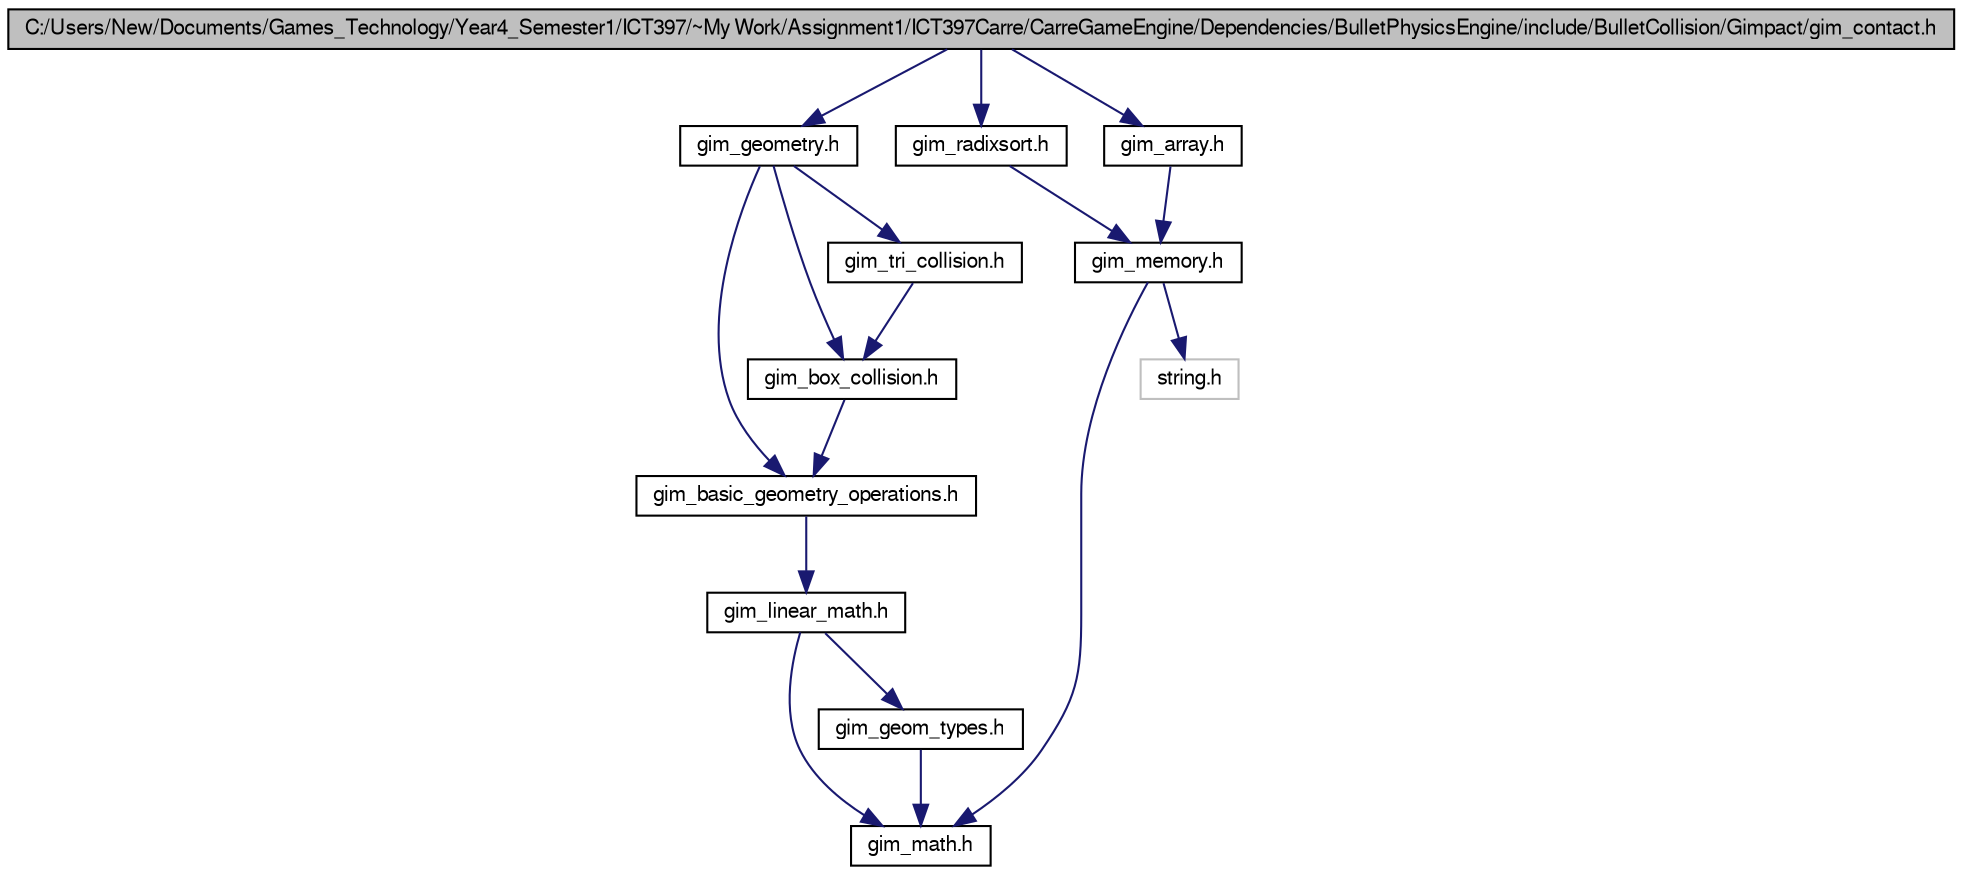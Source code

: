 digraph G
{
  bgcolor="transparent";
  edge [fontname="FreeSans",fontsize=10,labelfontname="FreeSans",labelfontsize=10];
  node [fontname="FreeSans",fontsize=10,shape=record];
  Node1 [label="C:/Users/New/Documents/Games_Technology/Year4_Semester1/ICT397/~My Work/Assignment1/ICT397Carre/CarreGameEngine/Dependencies/BulletPhysicsEngine/include/BulletCollision/Gimpact/gim_contact.h",height=0.2,width=0.4,color="black", fillcolor="grey75", style="filled" fontcolor="black"];
  Node1 -> Node2 [color="midnightblue",fontsize=10,style="solid"];
  Node2 [label="gim_geometry.h",height=0.2,width=0.4,color="black",URL="$gim__geometry_8h.html"];
  Node2 -> Node3 [color="midnightblue",fontsize=10,style="solid"];
  Node3 [label="gim_basic_geometry_operations.h",height=0.2,width=0.4,color="black",URL="$gim__basic__geometry__operations_8h.html"];
  Node3 -> Node4 [color="midnightblue",fontsize=10,style="solid"];
  Node4 [label="gim_linear_math.h",height=0.2,width=0.4,color="black",URL="$gim__linear__math_8h.html"];
  Node4 -> Node5 [color="midnightblue",fontsize=10,style="solid"];
  Node5 [label="gim_math.h",height=0.2,width=0.4,color="black",URL="$gim__math_8h.html"];
  Node4 -> Node6 [color="midnightblue",fontsize=10,style="solid"];
  Node6 [label="gim_geom_types.h",height=0.2,width=0.4,color="black",URL="$gim__geom__types_8h.html"];
  Node6 -> Node5 [color="midnightblue",fontsize=10,style="solid"];
  Node2 -> Node7 [color="midnightblue",fontsize=10,style="solid"];
  Node7 [label="gim_box_collision.h",height=0.2,width=0.4,color="black",URL="$gim__box__collision_8h.html"];
  Node7 -> Node3 [color="midnightblue",fontsize=10,style="solid"];
  Node2 -> Node8 [color="midnightblue",fontsize=10,style="solid"];
  Node8 [label="gim_tri_collision.h",height=0.2,width=0.4,color="black",URL="$gim__tri__collision_8h.html"];
  Node8 -> Node7 [color="midnightblue",fontsize=10,style="solid"];
  Node1 -> Node9 [color="midnightblue",fontsize=10,style="solid"];
  Node9 [label="gim_radixsort.h",height=0.2,width=0.4,color="black",URL="$gim__radixsort_8h.html"];
  Node9 -> Node10 [color="midnightblue",fontsize=10,style="solid"];
  Node10 [label="gim_memory.h",height=0.2,width=0.4,color="black",URL="$gim__memory_8h.html"];
  Node10 -> Node5 [color="midnightblue",fontsize=10,style="solid"];
  Node10 -> Node11 [color="midnightblue",fontsize=10,style="solid"];
  Node11 [label="string.h",height=0.2,width=0.4,color="grey75"];
  Node1 -> Node12 [color="midnightblue",fontsize=10,style="solid"];
  Node12 [label="gim_array.h",height=0.2,width=0.4,color="black",URL="$gim__array_8h.html"];
  Node12 -> Node10 [color="midnightblue",fontsize=10,style="solid"];
}
